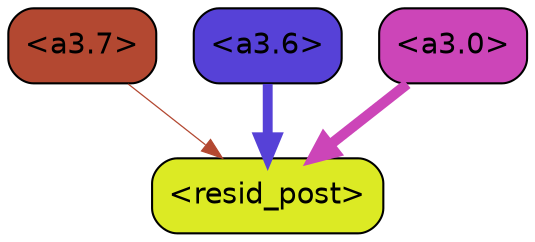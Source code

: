 strict digraph "" {
	graph [bgcolor=transparent,
		layout=dot,
		overlap=false,
		splines=true
	];
	"<a3.7>"	[color=black,
		fillcolor="#b34831",
		fontname=Helvetica,
		shape=box,
		style="filled, rounded"];
	"<resid_post>"	[color=black,
		fillcolor="#dcea24",
		fontname=Helvetica,
		shape=box,
		style="filled, rounded"];
	"<a3.7>" -> "<resid_post>"	[color="#b34831",
		penwidth=0.6];
	"<a3.6>"	[color=black,
		fillcolor="#5641d7",
		fontname=Helvetica,
		shape=box,
		style="filled, rounded"];
	"<a3.6>" -> "<resid_post>"	[color="#5641d7",
		penwidth=4.748674273490906];
	"<a3.0>"	[color=black,
		fillcolor="#cc45b8",
		fontname=Helvetica,
		shape=box,
		style="filled, rounded"];
	"<a3.0>" -> "<resid_post>"	[color="#cc45b8",
		penwidth=5.004031300544739];
}

